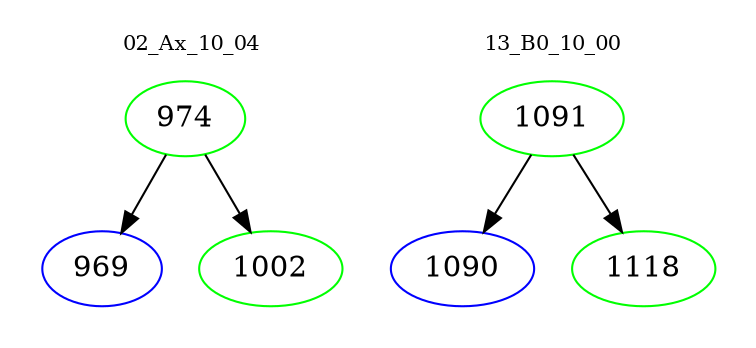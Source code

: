 digraph{
subgraph cluster_0 {
color = white
label = "02_Ax_10_04";
fontsize=10;
T0_974 [label="974", color="green"]
T0_974 -> T0_969 [color="black"]
T0_969 [label="969", color="blue"]
T0_974 -> T0_1002 [color="black"]
T0_1002 [label="1002", color="green"]
}
subgraph cluster_1 {
color = white
label = "13_B0_10_00";
fontsize=10;
T1_1091 [label="1091", color="green"]
T1_1091 -> T1_1090 [color="black"]
T1_1090 [label="1090", color="blue"]
T1_1091 -> T1_1118 [color="black"]
T1_1118 [label="1118", color="green"]
}
}
